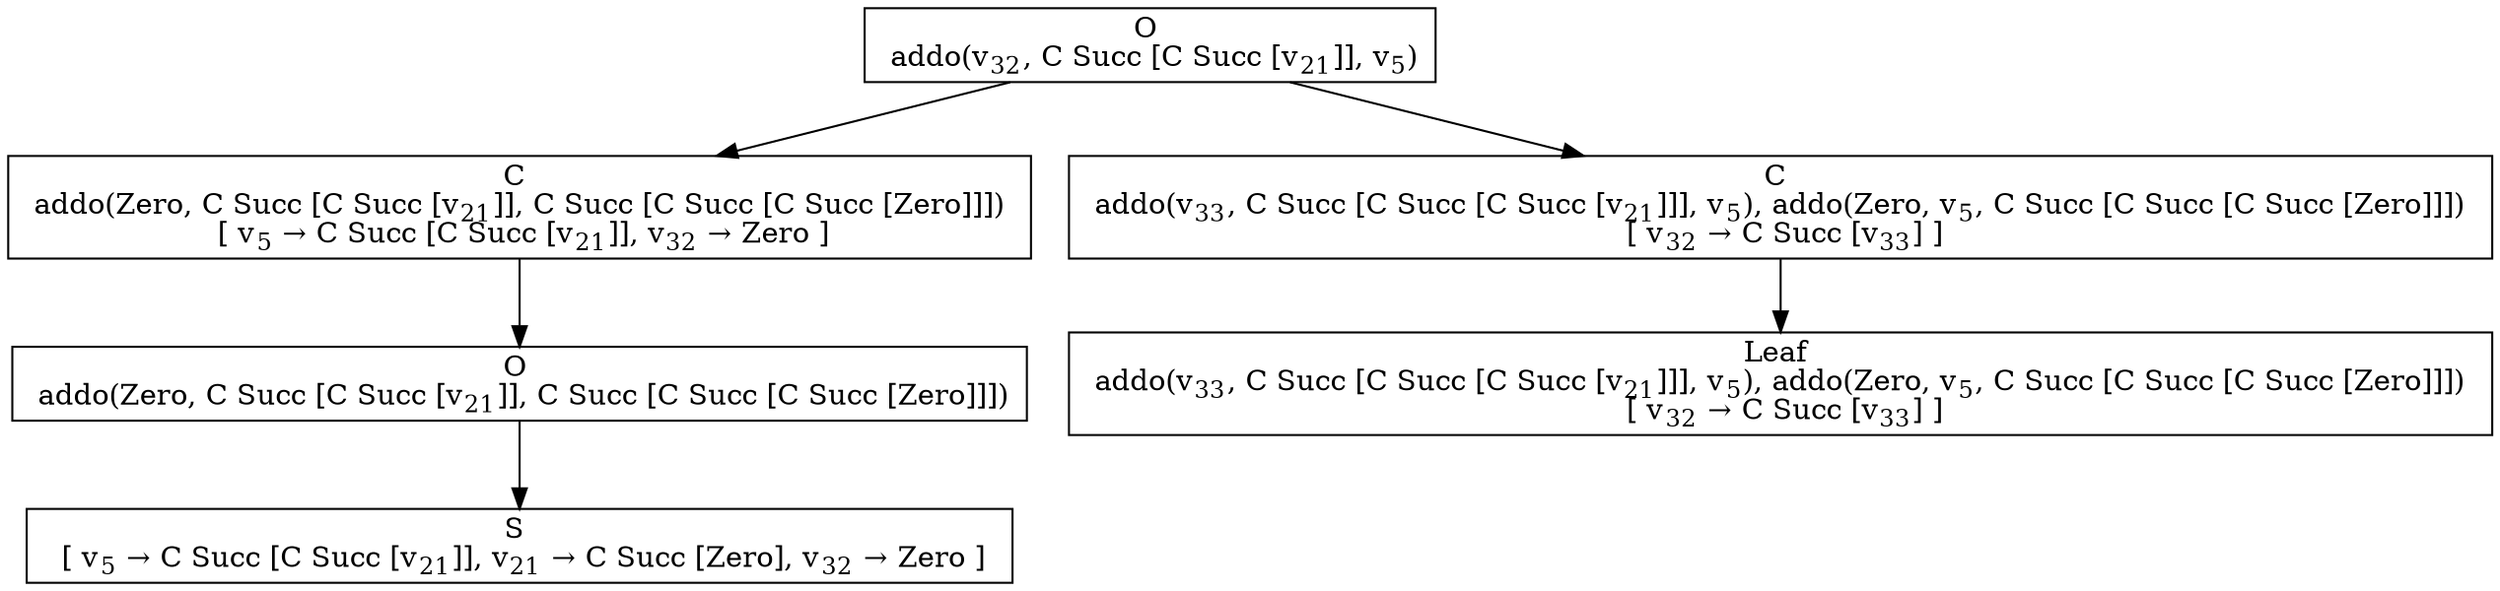 digraph {
    graph [rankdir=TB
          ,bgcolor=transparent];
    node [shape=box
         ,fillcolor=white
         ,style=filled];
    0 [label=<O <BR/> addo(v<SUB>32</SUB>, C Succ [C Succ [v<SUB>21</SUB>]], v<SUB>5</SUB>)>];
    1 [label=<C <BR/> addo(Zero, C Succ [C Succ [v<SUB>21</SUB>]], C Succ [C Succ [C Succ [Zero]]]) <BR/>  [ v<SUB>5</SUB> &rarr; C Succ [C Succ [v<SUB>21</SUB>]], v<SUB>32</SUB> &rarr; Zero ] >];
    2 [label=<C <BR/> addo(v<SUB>33</SUB>, C Succ [C Succ [C Succ [v<SUB>21</SUB>]]], v<SUB>5</SUB>), addo(Zero, v<SUB>5</SUB>, C Succ [C Succ [C Succ [Zero]]]) <BR/>  [ v<SUB>32</SUB> &rarr; C Succ [v<SUB>33</SUB>] ] >];
    3 [label=<O <BR/> addo(Zero, C Succ [C Succ [v<SUB>21</SUB>]], C Succ [C Succ [C Succ [Zero]]])>];
    4 [label=<S <BR/>  [ v<SUB>5</SUB> &rarr; C Succ [C Succ [v<SUB>21</SUB>]], v<SUB>21</SUB> &rarr; C Succ [Zero], v<SUB>32</SUB> &rarr; Zero ] >];
    5 [label=<Leaf <BR/> addo(v<SUB>33</SUB>, C Succ [C Succ [C Succ [v<SUB>21</SUB>]]], v<SUB>5</SUB>), addo(Zero, v<SUB>5</SUB>, C Succ [C Succ [C Succ [Zero]]]) <BR/>  [ v<SUB>32</SUB> &rarr; C Succ [v<SUB>33</SUB>] ] >];
    0 -> 1 [label=""];
    0 -> 2 [label=""];
    1 -> 3 [label=""];
    2 -> 5 [label=""];
    3 -> 4 [label=""];
}